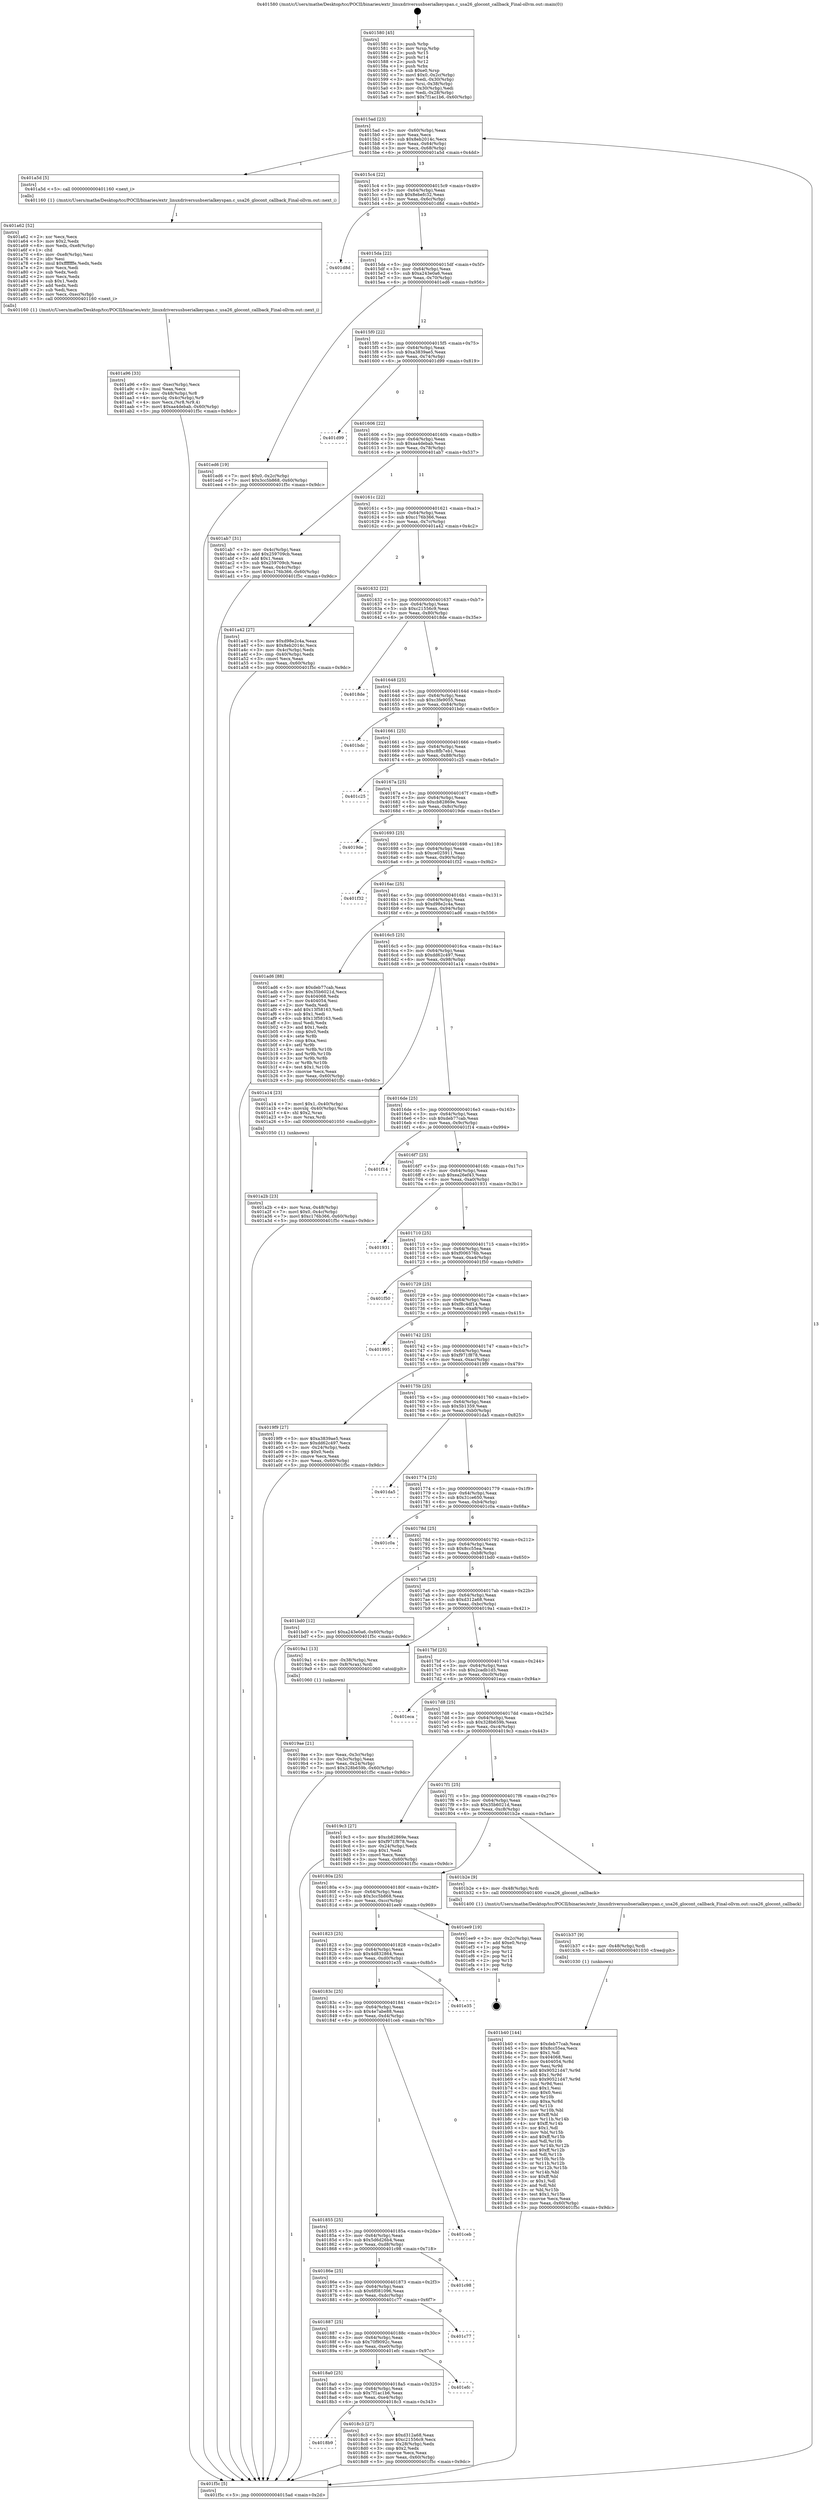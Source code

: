 digraph "0x401580" {
  label = "0x401580 (/mnt/c/Users/mathe/Desktop/tcc/POCII/binaries/extr_linuxdriversusbserialkeyspan.c_usa26_glocont_callback_Final-ollvm.out::main(0))"
  labelloc = "t"
  node[shape=record]

  Entry [label="",width=0.3,height=0.3,shape=circle,fillcolor=black,style=filled]
  "0x4015ad" [label="{
     0x4015ad [23]\l
     | [instrs]\l
     &nbsp;&nbsp;0x4015ad \<+3\>: mov -0x60(%rbp),%eax\l
     &nbsp;&nbsp;0x4015b0 \<+2\>: mov %eax,%ecx\l
     &nbsp;&nbsp;0x4015b2 \<+6\>: sub $0x8eb2014c,%ecx\l
     &nbsp;&nbsp;0x4015b8 \<+3\>: mov %eax,-0x64(%rbp)\l
     &nbsp;&nbsp;0x4015bb \<+3\>: mov %ecx,-0x68(%rbp)\l
     &nbsp;&nbsp;0x4015be \<+6\>: je 0000000000401a5d \<main+0x4dd\>\l
  }"]
  "0x401a5d" [label="{
     0x401a5d [5]\l
     | [instrs]\l
     &nbsp;&nbsp;0x401a5d \<+5\>: call 0000000000401160 \<next_i\>\l
     | [calls]\l
     &nbsp;&nbsp;0x401160 \{1\} (/mnt/c/Users/mathe/Desktop/tcc/POCII/binaries/extr_linuxdriversusbserialkeyspan.c_usa26_glocont_callback_Final-ollvm.out::next_i)\l
  }"]
  "0x4015c4" [label="{
     0x4015c4 [22]\l
     | [instrs]\l
     &nbsp;&nbsp;0x4015c4 \<+5\>: jmp 00000000004015c9 \<main+0x49\>\l
     &nbsp;&nbsp;0x4015c9 \<+3\>: mov -0x64(%rbp),%eax\l
     &nbsp;&nbsp;0x4015cc \<+5\>: sub $0x8ebefc32,%eax\l
     &nbsp;&nbsp;0x4015d1 \<+3\>: mov %eax,-0x6c(%rbp)\l
     &nbsp;&nbsp;0x4015d4 \<+6\>: je 0000000000401d8d \<main+0x80d\>\l
  }"]
  Exit [label="",width=0.3,height=0.3,shape=circle,fillcolor=black,style=filled,peripheries=2]
  "0x401d8d" [label="{
     0x401d8d\l
  }", style=dashed]
  "0x4015da" [label="{
     0x4015da [22]\l
     | [instrs]\l
     &nbsp;&nbsp;0x4015da \<+5\>: jmp 00000000004015df \<main+0x5f\>\l
     &nbsp;&nbsp;0x4015df \<+3\>: mov -0x64(%rbp),%eax\l
     &nbsp;&nbsp;0x4015e2 \<+5\>: sub $0xa243e0a6,%eax\l
     &nbsp;&nbsp;0x4015e7 \<+3\>: mov %eax,-0x70(%rbp)\l
     &nbsp;&nbsp;0x4015ea \<+6\>: je 0000000000401ed6 \<main+0x956\>\l
  }"]
  "0x401b40" [label="{
     0x401b40 [144]\l
     | [instrs]\l
     &nbsp;&nbsp;0x401b40 \<+5\>: mov $0xdeb77cab,%eax\l
     &nbsp;&nbsp;0x401b45 \<+5\>: mov $0x8cc55ea,%ecx\l
     &nbsp;&nbsp;0x401b4a \<+2\>: mov $0x1,%dl\l
     &nbsp;&nbsp;0x401b4c \<+7\>: mov 0x404068,%esi\l
     &nbsp;&nbsp;0x401b53 \<+8\>: mov 0x404054,%r8d\l
     &nbsp;&nbsp;0x401b5b \<+3\>: mov %esi,%r9d\l
     &nbsp;&nbsp;0x401b5e \<+7\>: add $0x90521d47,%r9d\l
     &nbsp;&nbsp;0x401b65 \<+4\>: sub $0x1,%r9d\l
     &nbsp;&nbsp;0x401b69 \<+7\>: sub $0x90521d47,%r9d\l
     &nbsp;&nbsp;0x401b70 \<+4\>: imul %r9d,%esi\l
     &nbsp;&nbsp;0x401b74 \<+3\>: and $0x1,%esi\l
     &nbsp;&nbsp;0x401b77 \<+3\>: cmp $0x0,%esi\l
     &nbsp;&nbsp;0x401b7a \<+4\>: sete %r10b\l
     &nbsp;&nbsp;0x401b7e \<+4\>: cmp $0xa,%r8d\l
     &nbsp;&nbsp;0x401b82 \<+4\>: setl %r11b\l
     &nbsp;&nbsp;0x401b86 \<+3\>: mov %r10b,%bl\l
     &nbsp;&nbsp;0x401b89 \<+3\>: xor $0xff,%bl\l
     &nbsp;&nbsp;0x401b8c \<+3\>: mov %r11b,%r14b\l
     &nbsp;&nbsp;0x401b8f \<+4\>: xor $0xff,%r14b\l
     &nbsp;&nbsp;0x401b93 \<+3\>: xor $0x1,%dl\l
     &nbsp;&nbsp;0x401b96 \<+3\>: mov %bl,%r15b\l
     &nbsp;&nbsp;0x401b99 \<+4\>: and $0xff,%r15b\l
     &nbsp;&nbsp;0x401b9d \<+3\>: and %dl,%r10b\l
     &nbsp;&nbsp;0x401ba0 \<+3\>: mov %r14b,%r12b\l
     &nbsp;&nbsp;0x401ba3 \<+4\>: and $0xff,%r12b\l
     &nbsp;&nbsp;0x401ba7 \<+3\>: and %dl,%r11b\l
     &nbsp;&nbsp;0x401baa \<+3\>: or %r10b,%r15b\l
     &nbsp;&nbsp;0x401bad \<+3\>: or %r11b,%r12b\l
     &nbsp;&nbsp;0x401bb0 \<+3\>: xor %r12b,%r15b\l
     &nbsp;&nbsp;0x401bb3 \<+3\>: or %r14b,%bl\l
     &nbsp;&nbsp;0x401bb6 \<+3\>: xor $0xff,%bl\l
     &nbsp;&nbsp;0x401bb9 \<+3\>: or $0x1,%dl\l
     &nbsp;&nbsp;0x401bbc \<+2\>: and %dl,%bl\l
     &nbsp;&nbsp;0x401bbe \<+3\>: or %bl,%r15b\l
     &nbsp;&nbsp;0x401bc1 \<+4\>: test $0x1,%r15b\l
     &nbsp;&nbsp;0x401bc5 \<+3\>: cmovne %ecx,%eax\l
     &nbsp;&nbsp;0x401bc8 \<+3\>: mov %eax,-0x60(%rbp)\l
     &nbsp;&nbsp;0x401bcb \<+5\>: jmp 0000000000401f5c \<main+0x9dc\>\l
  }"]
  "0x401ed6" [label="{
     0x401ed6 [19]\l
     | [instrs]\l
     &nbsp;&nbsp;0x401ed6 \<+7\>: movl $0x0,-0x2c(%rbp)\l
     &nbsp;&nbsp;0x401edd \<+7\>: movl $0x3cc5b868,-0x60(%rbp)\l
     &nbsp;&nbsp;0x401ee4 \<+5\>: jmp 0000000000401f5c \<main+0x9dc\>\l
  }"]
  "0x4015f0" [label="{
     0x4015f0 [22]\l
     | [instrs]\l
     &nbsp;&nbsp;0x4015f0 \<+5\>: jmp 00000000004015f5 \<main+0x75\>\l
     &nbsp;&nbsp;0x4015f5 \<+3\>: mov -0x64(%rbp),%eax\l
     &nbsp;&nbsp;0x4015f8 \<+5\>: sub $0xa3839ae5,%eax\l
     &nbsp;&nbsp;0x4015fd \<+3\>: mov %eax,-0x74(%rbp)\l
     &nbsp;&nbsp;0x401600 \<+6\>: je 0000000000401d99 \<main+0x819\>\l
  }"]
  "0x401b37" [label="{
     0x401b37 [9]\l
     | [instrs]\l
     &nbsp;&nbsp;0x401b37 \<+4\>: mov -0x48(%rbp),%rdi\l
     &nbsp;&nbsp;0x401b3b \<+5\>: call 0000000000401030 \<free@plt\>\l
     | [calls]\l
     &nbsp;&nbsp;0x401030 \{1\} (unknown)\l
  }"]
  "0x401d99" [label="{
     0x401d99\l
  }", style=dashed]
  "0x401606" [label="{
     0x401606 [22]\l
     | [instrs]\l
     &nbsp;&nbsp;0x401606 \<+5\>: jmp 000000000040160b \<main+0x8b\>\l
     &nbsp;&nbsp;0x40160b \<+3\>: mov -0x64(%rbp),%eax\l
     &nbsp;&nbsp;0x40160e \<+5\>: sub $0xaa4debab,%eax\l
     &nbsp;&nbsp;0x401613 \<+3\>: mov %eax,-0x78(%rbp)\l
     &nbsp;&nbsp;0x401616 \<+6\>: je 0000000000401ab7 \<main+0x537\>\l
  }"]
  "0x401a96" [label="{
     0x401a96 [33]\l
     | [instrs]\l
     &nbsp;&nbsp;0x401a96 \<+6\>: mov -0xec(%rbp),%ecx\l
     &nbsp;&nbsp;0x401a9c \<+3\>: imul %eax,%ecx\l
     &nbsp;&nbsp;0x401a9f \<+4\>: mov -0x48(%rbp),%r8\l
     &nbsp;&nbsp;0x401aa3 \<+4\>: movslq -0x4c(%rbp),%r9\l
     &nbsp;&nbsp;0x401aa7 \<+4\>: mov %ecx,(%r8,%r9,4)\l
     &nbsp;&nbsp;0x401aab \<+7\>: movl $0xaa4debab,-0x60(%rbp)\l
     &nbsp;&nbsp;0x401ab2 \<+5\>: jmp 0000000000401f5c \<main+0x9dc\>\l
  }"]
  "0x401ab7" [label="{
     0x401ab7 [31]\l
     | [instrs]\l
     &nbsp;&nbsp;0x401ab7 \<+3\>: mov -0x4c(%rbp),%eax\l
     &nbsp;&nbsp;0x401aba \<+5\>: add $0x259709cb,%eax\l
     &nbsp;&nbsp;0x401abf \<+3\>: add $0x1,%eax\l
     &nbsp;&nbsp;0x401ac2 \<+5\>: sub $0x259709cb,%eax\l
     &nbsp;&nbsp;0x401ac7 \<+3\>: mov %eax,-0x4c(%rbp)\l
     &nbsp;&nbsp;0x401aca \<+7\>: movl $0xc176b366,-0x60(%rbp)\l
     &nbsp;&nbsp;0x401ad1 \<+5\>: jmp 0000000000401f5c \<main+0x9dc\>\l
  }"]
  "0x40161c" [label="{
     0x40161c [22]\l
     | [instrs]\l
     &nbsp;&nbsp;0x40161c \<+5\>: jmp 0000000000401621 \<main+0xa1\>\l
     &nbsp;&nbsp;0x401621 \<+3\>: mov -0x64(%rbp),%eax\l
     &nbsp;&nbsp;0x401624 \<+5\>: sub $0xc176b366,%eax\l
     &nbsp;&nbsp;0x401629 \<+3\>: mov %eax,-0x7c(%rbp)\l
     &nbsp;&nbsp;0x40162c \<+6\>: je 0000000000401a42 \<main+0x4c2\>\l
  }"]
  "0x401a62" [label="{
     0x401a62 [52]\l
     | [instrs]\l
     &nbsp;&nbsp;0x401a62 \<+2\>: xor %ecx,%ecx\l
     &nbsp;&nbsp;0x401a64 \<+5\>: mov $0x2,%edx\l
     &nbsp;&nbsp;0x401a69 \<+6\>: mov %edx,-0xe8(%rbp)\l
     &nbsp;&nbsp;0x401a6f \<+1\>: cltd\l
     &nbsp;&nbsp;0x401a70 \<+6\>: mov -0xe8(%rbp),%esi\l
     &nbsp;&nbsp;0x401a76 \<+2\>: idiv %esi\l
     &nbsp;&nbsp;0x401a78 \<+6\>: imul $0xfffffffe,%edx,%edx\l
     &nbsp;&nbsp;0x401a7e \<+2\>: mov %ecx,%edi\l
     &nbsp;&nbsp;0x401a80 \<+2\>: sub %edx,%edi\l
     &nbsp;&nbsp;0x401a82 \<+2\>: mov %ecx,%edx\l
     &nbsp;&nbsp;0x401a84 \<+3\>: sub $0x1,%edx\l
     &nbsp;&nbsp;0x401a87 \<+2\>: add %edx,%edi\l
     &nbsp;&nbsp;0x401a89 \<+2\>: sub %edi,%ecx\l
     &nbsp;&nbsp;0x401a8b \<+6\>: mov %ecx,-0xec(%rbp)\l
     &nbsp;&nbsp;0x401a91 \<+5\>: call 0000000000401160 \<next_i\>\l
     | [calls]\l
     &nbsp;&nbsp;0x401160 \{1\} (/mnt/c/Users/mathe/Desktop/tcc/POCII/binaries/extr_linuxdriversusbserialkeyspan.c_usa26_glocont_callback_Final-ollvm.out::next_i)\l
  }"]
  "0x401a42" [label="{
     0x401a42 [27]\l
     | [instrs]\l
     &nbsp;&nbsp;0x401a42 \<+5\>: mov $0xd98e2c4a,%eax\l
     &nbsp;&nbsp;0x401a47 \<+5\>: mov $0x8eb2014c,%ecx\l
     &nbsp;&nbsp;0x401a4c \<+3\>: mov -0x4c(%rbp),%edx\l
     &nbsp;&nbsp;0x401a4f \<+3\>: cmp -0x40(%rbp),%edx\l
     &nbsp;&nbsp;0x401a52 \<+3\>: cmovl %ecx,%eax\l
     &nbsp;&nbsp;0x401a55 \<+3\>: mov %eax,-0x60(%rbp)\l
     &nbsp;&nbsp;0x401a58 \<+5\>: jmp 0000000000401f5c \<main+0x9dc\>\l
  }"]
  "0x401632" [label="{
     0x401632 [22]\l
     | [instrs]\l
     &nbsp;&nbsp;0x401632 \<+5\>: jmp 0000000000401637 \<main+0xb7\>\l
     &nbsp;&nbsp;0x401637 \<+3\>: mov -0x64(%rbp),%eax\l
     &nbsp;&nbsp;0x40163a \<+5\>: sub $0xc21556c9,%eax\l
     &nbsp;&nbsp;0x40163f \<+3\>: mov %eax,-0x80(%rbp)\l
     &nbsp;&nbsp;0x401642 \<+6\>: je 00000000004018de \<main+0x35e\>\l
  }"]
  "0x401a2b" [label="{
     0x401a2b [23]\l
     | [instrs]\l
     &nbsp;&nbsp;0x401a2b \<+4\>: mov %rax,-0x48(%rbp)\l
     &nbsp;&nbsp;0x401a2f \<+7\>: movl $0x0,-0x4c(%rbp)\l
     &nbsp;&nbsp;0x401a36 \<+7\>: movl $0xc176b366,-0x60(%rbp)\l
     &nbsp;&nbsp;0x401a3d \<+5\>: jmp 0000000000401f5c \<main+0x9dc\>\l
  }"]
  "0x4018de" [label="{
     0x4018de\l
  }", style=dashed]
  "0x401648" [label="{
     0x401648 [25]\l
     | [instrs]\l
     &nbsp;&nbsp;0x401648 \<+5\>: jmp 000000000040164d \<main+0xcd\>\l
     &nbsp;&nbsp;0x40164d \<+3\>: mov -0x64(%rbp),%eax\l
     &nbsp;&nbsp;0x401650 \<+5\>: sub $0xc3fe9055,%eax\l
     &nbsp;&nbsp;0x401655 \<+6\>: mov %eax,-0x84(%rbp)\l
     &nbsp;&nbsp;0x40165b \<+6\>: je 0000000000401bdc \<main+0x65c\>\l
  }"]
  "0x4019ae" [label="{
     0x4019ae [21]\l
     | [instrs]\l
     &nbsp;&nbsp;0x4019ae \<+3\>: mov %eax,-0x3c(%rbp)\l
     &nbsp;&nbsp;0x4019b1 \<+3\>: mov -0x3c(%rbp),%eax\l
     &nbsp;&nbsp;0x4019b4 \<+3\>: mov %eax,-0x24(%rbp)\l
     &nbsp;&nbsp;0x4019b7 \<+7\>: movl $0x328b659b,-0x60(%rbp)\l
     &nbsp;&nbsp;0x4019be \<+5\>: jmp 0000000000401f5c \<main+0x9dc\>\l
  }"]
  "0x401bdc" [label="{
     0x401bdc\l
  }", style=dashed]
  "0x401661" [label="{
     0x401661 [25]\l
     | [instrs]\l
     &nbsp;&nbsp;0x401661 \<+5\>: jmp 0000000000401666 \<main+0xe6\>\l
     &nbsp;&nbsp;0x401666 \<+3\>: mov -0x64(%rbp),%eax\l
     &nbsp;&nbsp;0x401669 \<+5\>: sub $0xc8fb7eb1,%eax\l
     &nbsp;&nbsp;0x40166e \<+6\>: mov %eax,-0x88(%rbp)\l
     &nbsp;&nbsp;0x401674 \<+6\>: je 0000000000401c25 \<main+0x6a5\>\l
  }"]
  "0x401580" [label="{
     0x401580 [45]\l
     | [instrs]\l
     &nbsp;&nbsp;0x401580 \<+1\>: push %rbp\l
     &nbsp;&nbsp;0x401581 \<+3\>: mov %rsp,%rbp\l
     &nbsp;&nbsp;0x401584 \<+2\>: push %r15\l
     &nbsp;&nbsp;0x401586 \<+2\>: push %r14\l
     &nbsp;&nbsp;0x401588 \<+2\>: push %r12\l
     &nbsp;&nbsp;0x40158a \<+1\>: push %rbx\l
     &nbsp;&nbsp;0x40158b \<+7\>: sub $0xe0,%rsp\l
     &nbsp;&nbsp;0x401592 \<+7\>: movl $0x0,-0x2c(%rbp)\l
     &nbsp;&nbsp;0x401599 \<+3\>: mov %edi,-0x30(%rbp)\l
     &nbsp;&nbsp;0x40159c \<+4\>: mov %rsi,-0x38(%rbp)\l
     &nbsp;&nbsp;0x4015a0 \<+3\>: mov -0x30(%rbp),%edi\l
     &nbsp;&nbsp;0x4015a3 \<+3\>: mov %edi,-0x28(%rbp)\l
     &nbsp;&nbsp;0x4015a6 \<+7\>: movl $0x7f1ac1b6,-0x60(%rbp)\l
  }"]
  "0x401c25" [label="{
     0x401c25\l
  }", style=dashed]
  "0x40167a" [label="{
     0x40167a [25]\l
     | [instrs]\l
     &nbsp;&nbsp;0x40167a \<+5\>: jmp 000000000040167f \<main+0xff\>\l
     &nbsp;&nbsp;0x40167f \<+3\>: mov -0x64(%rbp),%eax\l
     &nbsp;&nbsp;0x401682 \<+5\>: sub $0xcb82869e,%eax\l
     &nbsp;&nbsp;0x401687 \<+6\>: mov %eax,-0x8c(%rbp)\l
     &nbsp;&nbsp;0x40168d \<+6\>: je 00000000004019de \<main+0x45e\>\l
  }"]
  "0x401f5c" [label="{
     0x401f5c [5]\l
     | [instrs]\l
     &nbsp;&nbsp;0x401f5c \<+5\>: jmp 00000000004015ad \<main+0x2d\>\l
  }"]
  "0x4019de" [label="{
     0x4019de\l
  }", style=dashed]
  "0x401693" [label="{
     0x401693 [25]\l
     | [instrs]\l
     &nbsp;&nbsp;0x401693 \<+5\>: jmp 0000000000401698 \<main+0x118\>\l
     &nbsp;&nbsp;0x401698 \<+3\>: mov -0x64(%rbp),%eax\l
     &nbsp;&nbsp;0x40169b \<+5\>: sub $0xce025911,%eax\l
     &nbsp;&nbsp;0x4016a0 \<+6\>: mov %eax,-0x90(%rbp)\l
     &nbsp;&nbsp;0x4016a6 \<+6\>: je 0000000000401f32 \<main+0x9b2\>\l
  }"]
  "0x4018b9" [label="{
     0x4018b9\l
  }", style=dashed]
  "0x401f32" [label="{
     0x401f32\l
  }", style=dashed]
  "0x4016ac" [label="{
     0x4016ac [25]\l
     | [instrs]\l
     &nbsp;&nbsp;0x4016ac \<+5\>: jmp 00000000004016b1 \<main+0x131\>\l
     &nbsp;&nbsp;0x4016b1 \<+3\>: mov -0x64(%rbp),%eax\l
     &nbsp;&nbsp;0x4016b4 \<+5\>: sub $0xd98e2c4a,%eax\l
     &nbsp;&nbsp;0x4016b9 \<+6\>: mov %eax,-0x94(%rbp)\l
     &nbsp;&nbsp;0x4016bf \<+6\>: je 0000000000401ad6 \<main+0x556\>\l
  }"]
  "0x4018c3" [label="{
     0x4018c3 [27]\l
     | [instrs]\l
     &nbsp;&nbsp;0x4018c3 \<+5\>: mov $0xd312a68,%eax\l
     &nbsp;&nbsp;0x4018c8 \<+5\>: mov $0xc21556c9,%ecx\l
     &nbsp;&nbsp;0x4018cd \<+3\>: mov -0x28(%rbp),%edx\l
     &nbsp;&nbsp;0x4018d0 \<+3\>: cmp $0x2,%edx\l
     &nbsp;&nbsp;0x4018d3 \<+3\>: cmovne %ecx,%eax\l
     &nbsp;&nbsp;0x4018d6 \<+3\>: mov %eax,-0x60(%rbp)\l
     &nbsp;&nbsp;0x4018d9 \<+5\>: jmp 0000000000401f5c \<main+0x9dc\>\l
  }"]
  "0x401ad6" [label="{
     0x401ad6 [88]\l
     | [instrs]\l
     &nbsp;&nbsp;0x401ad6 \<+5\>: mov $0xdeb77cab,%eax\l
     &nbsp;&nbsp;0x401adb \<+5\>: mov $0x35b6021d,%ecx\l
     &nbsp;&nbsp;0x401ae0 \<+7\>: mov 0x404068,%edx\l
     &nbsp;&nbsp;0x401ae7 \<+7\>: mov 0x404054,%esi\l
     &nbsp;&nbsp;0x401aee \<+2\>: mov %edx,%edi\l
     &nbsp;&nbsp;0x401af0 \<+6\>: add $0x13f58163,%edi\l
     &nbsp;&nbsp;0x401af6 \<+3\>: sub $0x1,%edi\l
     &nbsp;&nbsp;0x401af9 \<+6\>: sub $0x13f58163,%edi\l
     &nbsp;&nbsp;0x401aff \<+3\>: imul %edi,%edx\l
     &nbsp;&nbsp;0x401b02 \<+3\>: and $0x1,%edx\l
     &nbsp;&nbsp;0x401b05 \<+3\>: cmp $0x0,%edx\l
     &nbsp;&nbsp;0x401b08 \<+4\>: sete %r8b\l
     &nbsp;&nbsp;0x401b0c \<+3\>: cmp $0xa,%esi\l
     &nbsp;&nbsp;0x401b0f \<+4\>: setl %r9b\l
     &nbsp;&nbsp;0x401b13 \<+3\>: mov %r8b,%r10b\l
     &nbsp;&nbsp;0x401b16 \<+3\>: and %r9b,%r10b\l
     &nbsp;&nbsp;0x401b19 \<+3\>: xor %r9b,%r8b\l
     &nbsp;&nbsp;0x401b1c \<+3\>: or %r8b,%r10b\l
     &nbsp;&nbsp;0x401b1f \<+4\>: test $0x1,%r10b\l
     &nbsp;&nbsp;0x401b23 \<+3\>: cmovne %ecx,%eax\l
     &nbsp;&nbsp;0x401b26 \<+3\>: mov %eax,-0x60(%rbp)\l
     &nbsp;&nbsp;0x401b29 \<+5\>: jmp 0000000000401f5c \<main+0x9dc\>\l
  }"]
  "0x4016c5" [label="{
     0x4016c5 [25]\l
     | [instrs]\l
     &nbsp;&nbsp;0x4016c5 \<+5\>: jmp 00000000004016ca \<main+0x14a\>\l
     &nbsp;&nbsp;0x4016ca \<+3\>: mov -0x64(%rbp),%eax\l
     &nbsp;&nbsp;0x4016cd \<+5\>: sub $0xdd62c497,%eax\l
     &nbsp;&nbsp;0x4016d2 \<+6\>: mov %eax,-0x98(%rbp)\l
     &nbsp;&nbsp;0x4016d8 \<+6\>: je 0000000000401a14 \<main+0x494\>\l
  }"]
  "0x4018a0" [label="{
     0x4018a0 [25]\l
     | [instrs]\l
     &nbsp;&nbsp;0x4018a0 \<+5\>: jmp 00000000004018a5 \<main+0x325\>\l
     &nbsp;&nbsp;0x4018a5 \<+3\>: mov -0x64(%rbp),%eax\l
     &nbsp;&nbsp;0x4018a8 \<+5\>: sub $0x7f1ac1b6,%eax\l
     &nbsp;&nbsp;0x4018ad \<+6\>: mov %eax,-0xe4(%rbp)\l
     &nbsp;&nbsp;0x4018b3 \<+6\>: je 00000000004018c3 \<main+0x343\>\l
  }"]
  "0x401a14" [label="{
     0x401a14 [23]\l
     | [instrs]\l
     &nbsp;&nbsp;0x401a14 \<+7\>: movl $0x1,-0x40(%rbp)\l
     &nbsp;&nbsp;0x401a1b \<+4\>: movslq -0x40(%rbp),%rax\l
     &nbsp;&nbsp;0x401a1f \<+4\>: shl $0x2,%rax\l
     &nbsp;&nbsp;0x401a23 \<+3\>: mov %rax,%rdi\l
     &nbsp;&nbsp;0x401a26 \<+5\>: call 0000000000401050 \<malloc@plt\>\l
     | [calls]\l
     &nbsp;&nbsp;0x401050 \{1\} (unknown)\l
  }"]
  "0x4016de" [label="{
     0x4016de [25]\l
     | [instrs]\l
     &nbsp;&nbsp;0x4016de \<+5\>: jmp 00000000004016e3 \<main+0x163\>\l
     &nbsp;&nbsp;0x4016e3 \<+3\>: mov -0x64(%rbp),%eax\l
     &nbsp;&nbsp;0x4016e6 \<+5\>: sub $0xdeb77cab,%eax\l
     &nbsp;&nbsp;0x4016eb \<+6\>: mov %eax,-0x9c(%rbp)\l
     &nbsp;&nbsp;0x4016f1 \<+6\>: je 0000000000401f14 \<main+0x994\>\l
  }"]
  "0x401efc" [label="{
     0x401efc\l
  }", style=dashed]
  "0x401f14" [label="{
     0x401f14\l
  }", style=dashed]
  "0x4016f7" [label="{
     0x4016f7 [25]\l
     | [instrs]\l
     &nbsp;&nbsp;0x4016f7 \<+5\>: jmp 00000000004016fc \<main+0x17c\>\l
     &nbsp;&nbsp;0x4016fc \<+3\>: mov -0x64(%rbp),%eax\l
     &nbsp;&nbsp;0x4016ff \<+5\>: sub $0xea26ef43,%eax\l
     &nbsp;&nbsp;0x401704 \<+6\>: mov %eax,-0xa0(%rbp)\l
     &nbsp;&nbsp;0x40170a \<+6\>: je 0000000000401931 \<main+0x3b1\>\l
  }"]
  "0x401887" [label="{
     0x401887 [25]\l
     | [instrs]\l
     &nbsp;&nbsp;0x401887 \<+5\>: jmp 000000000040188c \<main+0x30c\>\l
     &nbsp;&nbsp;0x40188c \<+3\>: mov -0x64(%rbp),%eax\l
     &nbsp;&nbsp;0x40188f \<+5\>: sub $0x70f9092c,%eax\l
     &nbsp;&nbsp;0x401894 \<+6\>: mov %eax,-0xe0(%rbp)\l
     &nbsp;&nbsp;0x40189a \<+6\>: je 0000000000401efc \<main+0x97c\>\l
  }"]
  "0x401931" [label="{
     0x401931\l
  }", style=dashed]
  "0x401710" [label="{
     0x401710 [25]\l
     | [instrs]\l
     &nbsp;&nbsp;0x401710 \<+5\>: jmp 0000000000401715 \<main+0x195\>\l
     &nbsp;&nbsp;0x401715 \<+3\>: mov -0x64(%rbp),%eax\l
     &nbsp;&nbsp;0x401718 \<+5\>: sub $0xf006576b,%eax\l
     &nbsp;&nbsp;0x40171d \<+6\>: mov %eax,-0xa4(%rbp)\l
     &nbsp;&nbsp;0x401723 \<+6\>: je 0000000000401f50 \<main+0x9d0\>\l
  }"]
  "0x401c77" [label="{
     0x401c77\l
  }", style=dashed]
  "0x401f50" [label="{
     0x401f50\l
  }", style=dashed]
  "0x401729" [label="{
     0x401729 [25]\l
     | [instrs]\l
     &nbsp;&nbsp;0x401729 \<+5\>: jmp 000000000040172e \<main+0x1ae\>\l
     &nbsp;&nbsp;0x40172e \<+3\>: mov -0x64(%rbp),%eax\l
     &nbsp;&nbsp;0x401731 \<+5\>: sub $0xf8c4df14,%eax\l
     &nbsp;&nbsp;0x401736 \<+6\>: mov %eax,-0xa8(%rbp)\l
     &nbsp;&nbsp;0x40173c \<+6\>: je 0000000000401995 \<main+0x415\>\l
  }"]
  "0x40186e" [label="{
     0x40186e [25]\l
     | [instrs]\l
     &nbsp;&nbsp;0x40186e \<+5\>: jmp 0000000000401873 \<main+0x2f3\>\l
     &nbsp;&nbsp;0x401873 \<+3\>: mov -0x64(%rbp),%eax\l
     &nbsp;&nbsp;0x401876 \<+5\>: sub $0x6f081096,%eax\l
     &nbsp;&nbsp;0x40187b \<+6\>: mov %eax,-0xdc(%rbp)\l
     &nbsp;&nbsp;0x401881 \<+6\>: je 0000000000401c77 \<main+0x6f7\>\l
  }"]
  "0x401995" [label="{
     0x401995\l
  }", style=dashed]
  "0x401742" [label="{
     0x401742 [25]\l
     | [instrs]\l
     &nbsp;&nbsp;0x401742 \<+5\>: jmp 0000000000401747 \<main+0x1c7\>\l
     &nbsp;&nbsp;0x401747 \<+3\>: mov -0x64(%rbp),%eax\l
     &nbsp;&nbsp;0x40174a \<+5\>: sub $0xf971f878,%eax\l
     &nbsp;&nbsp;0x40174f \<+6\>: mov %eax,-0xac(%rbp)\l
     &nbsp;&nbsp;0x401755 \<+6\>: je 00000000004019f9 \<main+0x479\>\l
  }"]
  "0x401c98" [label="{
     0x401c98\l
  }", style=dashed]
  "0x4019f9" [label="{
     0x4019f9 [27]\l
     | [instrs]\l
     &nbsp;&nbsp;0x4019f9 \<+5\>: mov $0xa3839ae5,%eax\l
     &nbsp;&nbsp;0x4019fe \<+5\>: mov $0xdd62c497,%ecx\l
     &nbsp;&nbsp;0x401a03 \<+3\>: mov -0x24(%rbp),%edx\l
     &nbsp;&nbsp;0x401a06 \<+3\>: cmp $0x0,%edx\l
     &nbsp;&nbsp;0x401a09 \<+3\>: cmove %ecx,%eax\l
     &nbsp;&nbsp;0x401a0c \<+3\>: mov %eax,-0x60(%rbp)\l
     &nbsp;&nbsp;0x401a0f \<+5\>: jmp 0000000000401f5c \<main+0x9dc\>\l
  }"]
  "0x40175b" [label="{
     0x40175b [25]\l
     | [instrs]\l
     &nbsp;&nbsp;0x40175b \<+5\>: jmp 0000000000401760 \<main+0x1e0\>\l
     &nbsp;&nbsp;0x401760 \<+3\>: mov -0x64(%rbp),%eax\l
     &nbsp;&nbsp;0x401763 \<+5\>: sub $0x5b1359,%eax\l
     &nbsp;&nbsp;0x401768 \<+6\>: mov %eax,-0xb0(%rbp)\l
     &nbsp;&nbsp;0x40176e \<+6\>: je 0000000000401da5 \<main+0x825\>\l
  }"]
  "0x401855" [label="{
     0x401855 [25]\l
     | [instrs]\l
     &nbsp;&nbsp;0x401855 \<+5\>: jmp 000000000040185a \<main+0x2da\>\l
     &nbsp;&nbsp;0x40185a \<+3\>: mov -0x64(%rbp),%eax\l
     &nbsp;&nbsp;0x40185d \<+5\>: sub $0x5d6d26b4,%eax\l
     &nbsp;&nbsp;0x401862 \<+6\>: mov %eax,-0xd8(%rbp)\l
     &nbsp;&nbsp;0x401868 \<+6\>: je 0000000000401c98 \<main+0x718\>\l
  }"]
  "0x401da5" [label="{
     0x401da5\l
  }", style=dashed]
  "0x401774" [label="{
     0x401774 [25]\l
     | [instrs]\l
     &nbsp;&nbsp;0x401774 \<+5\>: jmp 0000000000401779 \<main+0x1f9\>\l
     &nbsp;&nbsp;0x401779 \<+3\>: mov -0x64(%rbp),%eax\l
     &nbsp;&nbsp;0x40177c \<+5\>: sub $0x31ce650,%eax\l
     &nbsp;&nbsp;0x401781 \<+6\>: mov %eax,-0xb4(%rbp)\l
     &nbsp;&nbsp;0x401787 \<+6\>: je 0000000000401c0a \<main+0x68a\>\l
  }"]
  "0x401ceb" [label="{
     0x401ceb\l
  }", style=dashed]
  "0x401c0a" [label="{
     0x401c0a\l
  }", style=dashed]
  "0x40178d" [label="{
     0x40178d [25]\l
     | [instrs]\l
     &nbsp;&nbsp;0x40178d \<+5\>: jmp 0000000000401792 \<main+0x212\>\l
     &nbsp;&nbsp;0x401792 \<+3\>: mov -0x64(%rbp),%eax\l
     &nbsp;&nbsp;0x401795 \<+5\>: sub $0x8cc55ea,%eax\l
     &nbsp;&nbsp;0x40179a \<+6\>: mov %eax,-0xb8(%rbp)\l
     &nbsp;&nbsp;0x4017a0 \<+6\>: je 0000000000401bd0 \<main+0x650\>\l
  }"]
  "0x40183c" [label="{
     0x40183c [25]\l
     | [instrs]\l
     &nbsp;&nbsp;0x40183c \<+5\>: jmp 0000000000401841 \<main+0x2c1\>\l
     &nbsp;&nbsp;0x401841 \<+3\>: mov -0x64(%rbp),%eax\l
     &nbsp;&nbsp;0x401844 \<+5\>: sub $0x4e7abe88,%eax\l
     &nbsp;&nbsp;0x401849 \<+6\>: mov %eax,-0xd4(%rbp)\l
     &nbsp;&nbsp;0x40184f \<+6\>: je 0000000000401ceb \<main+0x76b\>\l
  }"]
  "0x401bd0" [label="{
     0x401bd0 [12]\l
     | [instrs]\l
     &nbsp;&nbsp;0x401bd0 \<+7\>: movl $0xa243e0a6,-0x60(%rbp)\l
     &nbsp;&nbsp;0x401bd7 \<+5\>: jmp 0000000000401f5c \<main+0x9dc\>\l
  }"]
  "0x4017a6" [label="{
     0x4017a6 [25]\l
     | [instrs]\l
     &nbsp;&nbsp;0x4017a6 \<+5\>: jmp 00000000004017ab \<main+0x22b\>\l
     &nbsp;&nbsp;0x4017ab \<+3\>: mov -0x64(%rbp),%eax\l
     &nbsp;&nbsp;0x4017ae \<+5\>: sub $0xd312a68,%eax\l
     &nbsp;&nbsp;0x4017b3 \<+6\>: mov %eax,-0xbc(%rbp)\l
     &nbsp;&nbsp;0x4017b9 \<+6\>: je 00000000004019a1 \<main+0x421\>\l
  }"]
  "0x401e35" [label="{
     0x401e35\l
  }", style=dashed]
  "0x4019a1" [label="{
     0x4019a1 [13]\l
     | [instrs]\l
     &nbsp;&nbsp;0x4019a1 \<+4\>: mov -0x38(%rbp),%rax\l
     &nbsp;&nbsp;0x4019a5 \<+4\>: mov 0x8(%rax),%rdi\l
     &nbsp;&nbsp;0x4019a9 \<+5\>: call 0000000000401060 \<atoi@plt\>\l
     | [calls]\l
     &nbsp;&nbsp;0x401060 \{1\} (unknown)\l
  }"]
  "0x4017bf" [label="{
     0x4017bf [25]\l
     | [instrs]\l
     &nbsp;&nbsp;0x4017bf \<+5\>: jmp 00000000004017c4 \<main+0x244\>\l
     &nbsp;&nbsp;0x4017c4 \<+3\>: mov -0x64(%rbp),%eax\l
     &nbsp;&nbsp;0x4017c7 \<+5\>: sub $0x2cadb1d5,%eax\l
     &nbsp;&nbsp;0x4017cc \<+6\>: mov %eax,-0xc0(%rbp)\l
     &nbsp;&nbsp;0x4017d2 \<+6\>: je 0000000000401eca \<main+0x94a\>\l
  }"]
  "0x401823" [label="{
     0x401823 [25]\l
     | [instrs]\l
     &nbsp;&nbsp;0x401823 \<+5\>: jmp 0000000000401828 \<main+0x2a8\>\l
     &nbsp;&nbsp;0x401828 \<+3\>: mov -0x64(%rbp),%eax\l
     &nbsp;&nbsp;0x40182b \<+5\>: sub $0x4d832864,%eax\l
     &nbsp;&nbsp;0x401830 \<+6\>: mov %eax,-0xd0(%rbp)\l
     &nbsp;&nbsp;0x401836 \<+6\>: je 0000000000401e35 \<main+0x8b5\>\l
  }"]
  "0x401eca" [label="{
     0x401eca\l
  }", style=dashed]
  "0x4017d8" [label="{
     0x4017d8 [25]\l
     | [instrs]\l
     &nbsp;&nbsp;0x4017d8 \<+5\>: jmp 00000000004017dd \<main+0x25d\>\l
     &nbsp;&nbsp;0x4017dd \<+3\>: mov -0x64(%rbp),%eax\l
     &nbsp;&nbsp;0x4017e0 \<+5\>: sub $0x328b659b,%eax\l
     &nbsp;&nbsp;0x4017e5 \<+6\>: mov %eax,-0xc4(%rbp)\l
     &nbsp;&nbsp;0x4017eb \<+6\>: je 00000000004019c3 \<main+0x443\>\l
  }"]
  "0x401ee9" [label="{
     0x401ee9 [19]\l
     | [instrs]\l
     &nbsp;&nbsp;0x401ee9 \<+3\>: mov -0x2c(%rbp),%eax\l
     &nbsp;&nbsp;0x401eec \<+7\>: add $0xe0,%rsp\l
     &nbsp;&nbsp;0x401ef3 \<+1\>: pop %rbx\l
     &nbsp;&nbsp;0x401ef4 \<+2\>: pop %r12\l
     &nbsp;&nbsp;0x401ef6 \<+2\>: pop %r14\l
     &nbsp;&nbsp;0x401ef8 \<+2\>: pop %r15\l
     &nbsp;&nbsp;0x401efa \<+1\>: pop %rbp\l
     &nbsp;&nbsp;0x401efb \<+1\>: ret\l
  }"]
  "0x4019c3" [label="{
     0x4019c3 [27]\l
     | [instrs]\l
     &nbsp;&nbsp;0x4019c3 \<+5\>: mov $0xcb82869e,%eax\l
     &nbsp;&nbsp;0x4019c8 \<+5\>: mov $0xf971f878,%ecx\l
     &nbsp;&nbsp;0x4019cd \<+3\>: mov -0x24(%rbp),%edx\l
     &nbsp;&nbsp;0x4019d0 \<+3\>: cmp $0x1,%edx\l
     &nbsp;&nbsp;0x4019d3 \<+3\>: cmovl %ecx,%eax\l
     &nbsp;&nbsp;0x4019d6 \<+3\>: mov %eax,-0x60(%rbp)\l
     &nbsp;&nbsp;0x4019d9 \<+5\>: jmp 0000000000401f5c \<main+0x9dc\>\l
  }"]
  "0x4017f1" [label="{
     0x4017f1 [25]\l
     | [instrs]\l
     &nbsp;&nbsp;0x4017f1 \<+5\>: jmp 00000000004017f6 \<main+0x276\>\l
     &nbsp;&nbsp;0x4017f6 \<+3\>: mov -0x64(%rbp),%eax\l
     &nbsp;&nbsp;0x4017f9 \<+5\>: sub $0x35b6021d,%eax\l
     &nbsp;&nbsp;0x4017fe \<+6\>: mov %eax,-0xc8(%rbp)\l
     &nbsp;&nbsp;0x401804 \<+6\>: je 0000000000401b2e \<main+0x5ae\>\l
  }"]
  "0x40180a" [label="{
     0x40180a [25]\l
     | [instrs]\l
     &nbsp;&nbsp;0x40180a \<+5\>: jmp 000000000040180f \<main+0x28f\>\l
     &nbsp;&nbsp;0x40180f \<+3\>: mov -0x64(%rbp),%eax\l
     &nbsp;&nbsp;0x401812 \<+5\>: sub $0x3cc5b868,%eax\l
     &nbsp;&nbsp;0x401817 \<+6\>: mov %eax,-0xcc(%rbp)\l
     &nbsp;&nbsp;0x40181d \<+6\>: je 0000000000401ee9 \<main+0x969\>\l
  }"]
  "0x401b2e" [label="{
     0x401b2e [9]\l
     | [instrs]\l
     &nbsp;&nbsp;0x401b2e \<+4\>: mov -0x48(%rbp),%rdi\l
     &nbsp;&nbsp;0x401b32 \<+5\>: call 0000000000401400 \<usa26_glocont_callback\>\l
     | [calls]\l
     &nbsp;&nbsp;0x401400 \{1\} (/mnt/c/Users/mathe/Desktop/tcc/POCII/binaries/extr_linuxdriversusbserialkeyspan.c_usa26_glocont_callback_Final-ollvm.out::usa26_glocont_callback)\l
  }"]
  Entry -> "0x401580" [label=" 1"]
  "0x4015ad" -> "0x401a5d" [label=" 1"]
  "0x4015ad" -> "0x4015c4" [label=" 13"]
  "0x401ee9" -> Exit [label=" 1"]
  "0x4015c4" -> "0x401d8d" [label=" 0"]
  "0x4015c4" -> "0x4015da" [label=" 13"]
  "0x401ed6" -> "0x401f5c" [label=" 1"]
  "0x4015da" -> "0x401ed6" [label=" 1"]
  "0x4015da" -> "0x4015f0" [label=" 12"]
  "0x401bd0" -> "0x401f5c" [label=" 1"]
  "0x4015f0" -> "0x401d99" [label=" 0"]
  "0x4015f0" -> "0x401606" [label=" 12"]
  "0x401b40" -> "0x401f5c" [label=" 1"]
  "0x401606" -> "0x401ab7" [label=" 1"]
  "0x401606" -> "0x40161c" [label=" 11"]
  "0x401b37" -> "0x401b40" [label=" 1"]
  "0x40161c" -> "0x401a42" [label=" 2"]
  "0x40161c" -> "0x401632" [label=" 9"]
  "0x401b2e" -> "0x401b37" [label=" 1"]
  "0x401632" -> "0x4018de" [label=" 0"]
  "0x401632" -> "0x401648" [label=" 9"]
  "0x401ad6" -> "0x401f5c" [label=" 1"]
  "0x401648" -> "0x401bdc" [label=" 0"]
  "0x401648" -> "0x401661" [label=" 9"]
  "0x401ab7" -> "0x401f5c" [label=" 1"]
  "0x401661" -> "0x401c25" [label=" 0"]
  "0x401661" -> "0x40167a" [label=" 9"]
  "0x401a96" -> "0x401f5c" [label=" 1"]
  "0x40167a" -> "0x4019de" [label=" 0"]
  "0x40167a" -> "0x401693" [label=" 9"]
  "0x401a62" -> "0x401a96" [label=" 1"]
  "0x401693" -> "0x401f32" [label=" 0"]
  "0x401693" -> "0x4016ac" [label=" 9"]
  "0x401a5d" -> "0x401a62" [label=" 1"]
  "0x4016ac" -> "0x401ad6" [label=" 1"]
  "0x4016ac" -> "0x4016c5" [label=" 8"]
  "0x401a42" -> "0x401f5c" [label=" 2"]
  "0x4016c5" -> "0x401a14" [label=" 1"]
  "0x4016c5" -> "0x4016de" [label=" 7"]
  "0x401a14" -> "0x401a2b" [label=" 1"]
  "0x4016de" -> "0x401f14" [label=" 0"]
  "0x4016de" -> "0x4016f7" [label=" 7"]
  "0x4019f9" -> "0x401f5c" [label=" 1"]
  "0x4016f7" -> "0x401931" [label=" 0"]
  "0x4016f7" -> "0x401710" [label=" 7"]
  "0x4019ae" -> "0x401f5c" [label=" 1"]
  "0x401710" -> "0x401f50" [label=" 0"]
  "0x401710" -> "0x401729" [label=" 7"]
  "0x4019a1" -> "0x4019ae" [label=" 1"]
  "0x401729" -> "0x401995" [label=" 0"]
  "0x401729" -> "0x401742" [label=" 7"]
  "0x401580" -> "0x4015ad" [label=" 1"]
  "0x401742" -> "0x4019f9" [label=" 1"]
  "0x401742" -> "0x40175b" [label=" 6"]
  "0x4018c3" -> "0x401f5c" [label=" 1"]
  "0x40175b" -> "0x401da5" [label=" 0"]
  "0x40175b" -> "0x401774" [label=" 6"]
  "0x4018a0" -> "0x4018c3" [label=" 1"]
  "0x401774" -> "0x401c0a" [label=" 0"]
  "0x401774" -> "0x40178d" [label=" 6"]
  "0x401a2b" -> "0x401f5c" [label=" 1"]
  "0x40178d" -> "0x401bd0" [label=" 1"]
  "0x40178d" -> "0x4017a6" [label=" 5"]
  "0x401887" -> "0x401efc" [label=" 0"]
  "0x4017a6" -> "0x4019a1" [label=" 1"]
  "0x4017a6" -> "0x4017bf" [label=" 4"]
  "0x4019c3" -> "0x401f5c" [label=" 1"]
  "0x4017bf" -> "0x401eca" [label=" 0"]
  "0x4017bf" -> "0x4017d8" [label=" 4"]
  "0x40186e" -> "0x401c77" [label=" 0"]
  "0x4017d8" -> "0x4019c3" [label=" 1"]
  "0x4017d8" -> "0x4017f1" [label=" 3"]
  "0x401f5c" -> "0x4015ad" [label=" 13"]
  "0x4017f1" -> "0x401b2e" [label=" 1"]
  "0x4017f1" -> "0x40180a" [label=" 2"]
  "0x401855" -> "0x40186e" [label=" 1"]
  "0x40180a" -> "0x401ee9" [label=" 1"]
  "0x40180a" -> "0x401823" [label=" 1"]
  "0x40186e" -> "0x401887" [label=" 1"]
  "0x401823" -> "0x401e35" [label=" 0"]
  "0x401823" -> "0x40183c" [label=" 1"]
  "0x401887" -> "0x4018a0" [label=" 1"]
  "0x40183c" -> "0x401ceb" [label=" 0"]
  "0x40183c" -> "0x401855" [label=" 1"]
  "0x4018a0" -> "0x4018b9" [label=" 0"]
  "0x401855" -> "0x401c98" [label=" 0"]
}
